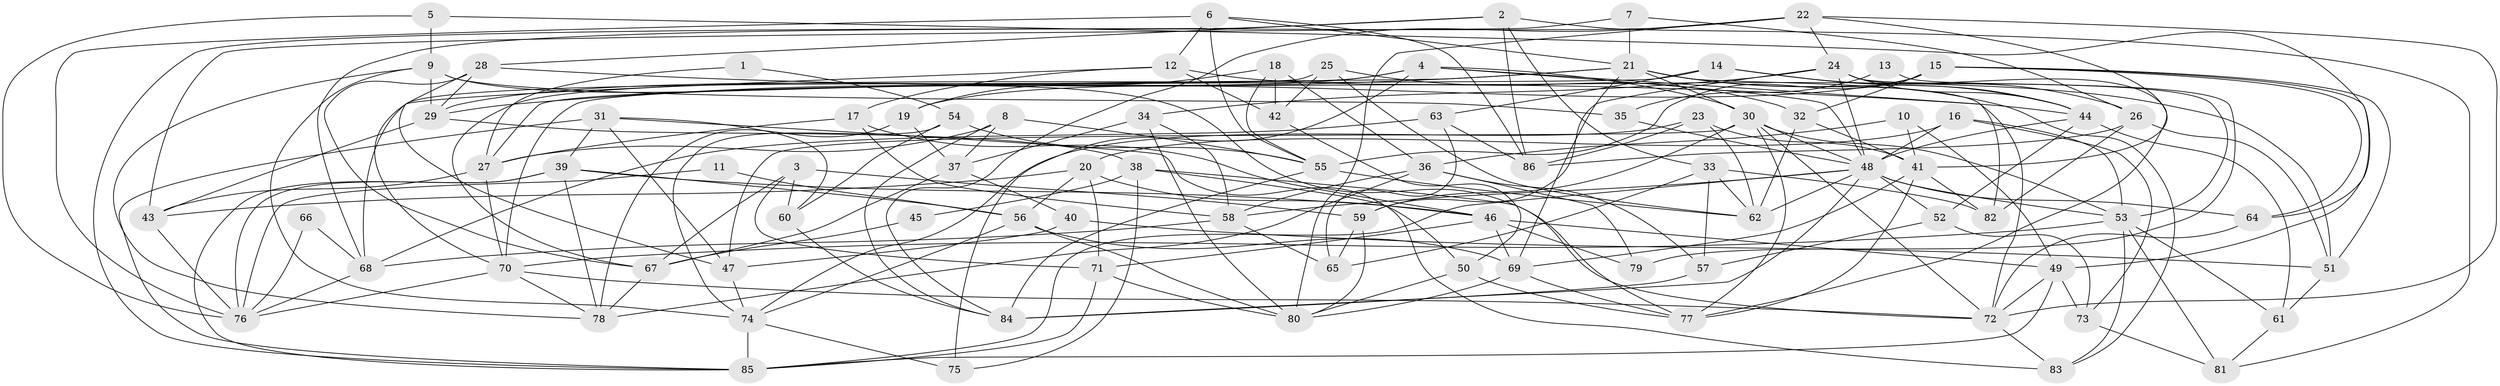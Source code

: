 // original degree distribution, {4: 0.2727272727272727, 3: 0.3006993006993007, 2: 0.0979020979020979, 5: 0.20279720279720279, 7: 0.02097902097902098, 6: 0.0979020979020979, 9: 0.006993006993006993}
// Generated by graph-tools (version 1.1) at 2025/37/03/04/25 23:37:04]
// undirected, 86 vertices, 218 edges
graph export_dot {
  node [color=gray90,style=filled];
  1;
  2;
  3;
  4;
  5;
  6;
  7;
  8;
  9;
  10;
  11;
  12;
  13;
  14;
  15;
  16;
  17;
  18;
  19;
  20;
  21;
  22;
  23;
  24;
  25;
  26;
  27;
  28;
  29;
  30;
  31;
  32;
  33;
  34;
  35;
  36;
  37;
  38;
  39;
  40;
  41;
  42;
  43;
  44;
  45;
  46;
  47;
  48;
  49;
  50;
  51;
  52;
  53;
  54;
  55;
  56;
  57;
  58;
  59;
  60;
  61;
  62;
  63;
  64;
  65;
  66;
  67;
  68;
  69;
  70;
  71;
  72;
  73;
  74;
  75;
  76;
  77;
  78;
  79;
  80;
  81;
  82;
  83;
  84;
  85;
  86;
  1 -- 27 [weight=1.0];
  1 -- 54 [weight=1.0];
  2 -- 28 [weight=1.0];
  2 -- 33 [weight=1.0];
  2 -- 81 [weight=1.0];
  2 -- 85 [weight=1.0];
  2 -- 86 [weight=1.0];
  3 -- 59 [weight=1.0];
  3 -- 60 [weight=1.0];
  3 -- 67 [weight=1.0];
  3 -- 71 [weight=1.0];
  4 -- 29 [weight=1.0];
  4 -- 30 [weight=1.0];
  4 -- 48 [weight=1.0];
  4 -- 67 [weight=1.0];
  4 -- 72 [weight=1.0];
  4 -- 75 [weight=1.0];
  5 -- 9 [weight=1.0];
  5 -- 64 [weight=1.0];
  5 -- 76 [weight=1.0];
  6 -- 12 [weight=1.0];
  6 -- 21 [weight=1.0];
  6 -- 55 [weight=1.0];
  6 -- 76 [weight=1.0];
  6 -- 86 [weight=1.0];
  7 -- 21 [weight=1.0];
  7 -- 26 [weight=1.0];
  7 -- 43 [weight=1.0];
  8 -- 27 [weight=1.0];
  8 -- 37 [weight=1.0];
  8 -- 55 [weight=1.0];
  8 -- 84 [weight=1.0];
  9 -- 29 [weight=2.0];
  9 -- 35 [weight=1.0];
  9 -- 74 [weight=1.0];
  9 -- 77 [weight=1.0];
  9 -- 78 [weight=1.0];
  10 -- 36 [weight=1.0];
  10 -- 41 [weight=2.0];
  10 -- 49 [weight=1.0];
  11 -- 56 [weight=1.0];
  11 -- 76 [weight=1.0];
  12 -- 17 [weight=1.0];
  12 -- 42 [weight=1.0];
  12 -- 51 [weight=1.0];
  12 -- 70 [weight=1.0];
  13 -- 35 [weight=1.0];
  13 -- 79 [weight=1.0];
  14 -- 26 [weight=1.0];
  14 -- 44 [weight=1.0];
  14 -- 63 [weight=1.0];
  14 -- 70 [weight=1.0];
  15 -- 19 [weight=1.0];
  15 -- 32 [weight=1.0];
  15 -- 49 [weight=1.0];
  15 -- 51 [weight=1.0];
  15 -- 55 [weight=2.0];
  15 -- 64 [weight=1.0];
  16 -- 20 [weight=1.0];
  16 -- 48 [weight=1.0];
  16 -- 53 [weight=1.0];
  16 -- 73 [weight=1.0];
  17 -- 27 [weight=1.0];
  17 -- 46 [weight=1.0];
  17 -- 58 [weight=1.0];
  18 -- 19 [weight=1.0];
  18 -- 36 [weight=1.0];
  18 -- 42 [weight=1.0];
  18 -- 55 [weight=1.0];
  19 -- 37 [weight=1.0];
  19 -- 78 [weight=1.0];
  20 -- 43 [weight=2.0];
  20 -- 46 [weight=1.0];
  20 -- 56 [weight=1.0];
  20 -- 71 [weight=1.0];
  21 -- 27 [weight=1.0];
  21 -- 29 [weight=1.0];
  21 -- 30 [weight=1.0];
  21 -- 44 [weight=1.0];
  21 -- 69 [weight=1.0];
  21 -- 82 [weight=1.0];
  21 -- 83 [weight=1.0];
  22 -- 24 [weight=1.0];
  22 -- 41 [weight=1.0];
  22 -- 68 [weight=1.0];
  22 -- 72 [weight=1.0];
  22 -- 80 [weight=1.0];
  22 -- 84 [weight=1.0];
  23 -- 41 [weight=1.0];
  23 -- 62 [weight=1.0];
  23 -- 74 [weight=1.0];
  23 -- 86 [weight=1.0];
  24 -- 34 [weight=1.0];
  24 -- 44 [weight=1.0];
  24 -- 48 [weight=1.0];
  24 -- 53 [weight=1.0];
  24 -- 59 [weight=1.0];
  24 -- 77 [weight=1.0];
  25 -- 32 [weight=1.0];
  25 -- 42 [weight=1.0];
  25 -- 62 [weight=1.0];
  25 -- 68 [weight=1.0];
  26 -- 51 [weight=1.0];
  26 -- 82 [weight=1.0];
  26 -- 86 [weight=1.0];
  27 -- 43 [weight=1.0];
  27 -- 70 [weight=1.0];
  28 -- 29 [weight=1.0];
  28 -- 44 [weight=1.0];
  28 -- 47 [weight=1.0];
  28 -- 67 [weight=1.0];
  29 -- 38 [weight=1.0];
  29 -- 43 [weight=1.0];
  30 -- 47 [weight=1.0];
  30 -- 48 [weight=1.0];
  30 -- 53 [weight=1.0];
  30 -- 59 [weight=1.0];
  30 -- 72 [weight=1.0];
  30 -- 77 [weight=1.0];
  31 -- 39 [weight=1.0];
  31 -- 47 [weight=1.0];
  31 -- 60 [weight=1.0];
  31 -- 83 [weight=1.0];
  31 -- 85 [weight=1.0];
  32 -- 41 [weight=1.0];
  32 -- 62 [weight=1.0];
  33 -- 57 [weight=1.0];
  33 -- 62 [weight=1.0];
  33 -- 65 [weight=1.0];
  33 -- 82 [weight=1.0];
  34 -- 37 [weight=1.0];
  34 -- 58 [weight=1.0];
  34 -- 80 [weight=1.0];
  35 -- 48 [weight=1.0];
  36 -- 57 [weight=1.0];
  36 -- 58 [weight=1.0];
  36 -- 78 [weight=1.0];
  36 -- 79 [weight=1.0];
  37 -- 40 [weight=1.0];
  37 -- 67 [weight=1.0];
  38 -- 45 [weight=1.0];
  38 -- 50 [weight=1.0];
  38 -- 72 [weight=2.0];
  38 -- 75 [weight=1.0];
  39 -- 46 [weight=1.0];
  39 -- 56 [weight=1.0];
  39 -- 76 [weight=1.0];
  39 -- 78 [weight=1.0];
  39 -- 85 [weight=2.0];
  40 -- 47 [weight=1.0];
  40 -- 51 [weight=1.0];
  41 -- 69 [weight=1.0];
  41 -- 77 [weight=1.0];
  41 -- 82 [weight=1.0];
  42 -- 50 [weight=1.0];
  43 -- 76 [weight=2.0];
  44 -- 48 [weight=1.0];
  44 -- 52 [weight=1.0];
  44 -- 61 [weight=1.0];
  45 -- 67 [weight=1.0];
  46 -- 49 [weight=1.0];
  46 -- 69 [weight=1.0];
  46 -- 71 [weight=1.0];
  46 -- 79 [weight=1.0];
  47 -- 74 [weight=1.0];
  48 -- 52 [weight=1.0];
  48 -- 53 [weight=1.0];
  48 -- 58 [weight=1.0];
  48 -- 62 [weight=1.0];
  48 -- 64 [weight=1.0];
  48 -- 84 [weight=1.0];
  48 -- 85 [weight=1.0];
  49 -- 72 [weight=1.0];
  49 -- 73 [weight=1.0];
  49 -- 85 [weight=2.0];
  50 -- 77 [weight=1.0];
  50 -- 80 [weight=1.0];
  51 -- 61 [weight=1.0];
  52 -- 57 [weight=1.0];
  52 -- 73 [weight=1.0];
  53 -- 61 [weight=1.0];
  53 -- 70 [weight=1.0];
  53 -- 81 [weight=1.0];
  53 -- 83 [weight=1.0];
  54 -- 55 [weight=1.0];
  54 -- 60 [weight=1.0];
  54 -- 74 [weight=1.0];
  55 -- 62 [weight=1.0];
  55 -- 84 [weight=1.0];
  56 -- 69 [weight=1.0];
  56 -- 74 [weight=1.0];
  56 -- 80 [weight=1.0];
  57 -- 84 [weight=1.0];
  58 -- 65 [weight=1.0];
  58 -- 68 [weight=1.0];
  59 -- 65 [weight=1.0];
  59 -- 80 [weight=1.0];
  60 -- 84 [weight=1.0];
  61 -- 81 [weight=1.0];
  63 -- 65 [weight=1.0];
  63 -- 68 [weight=1.0];
  63 -- 86 [weight=1.0];
  64 -- 72 [weight=1.0];
  66 -- 68 [weight=1.0];
  66 -- 76 [weight=1.0];
  67 -- 78 [weight=1.0];
  68 -- 76 [weight=1.0];
  69 -- 77 [weight=1.0];
  69 -- 80 [weight=1.0];
  70 -- 72 [weight=1.0];
  70 -- 76 [weight=1.0];
  70 -- 78 [weight=1.0];
  71 -- 80 [weight=1.0];
  71 -- 85 [weight=1.0];
  72 -- 83 [weight=1.0];
  73 -- 81 [weight=1.0];
  74 -- 75 [weight=1.0];
  74 -- 85 [weight=1.0];
}
